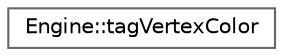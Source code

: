 digraph "Graphical Class Hierarchy"
{
 // LATEX_PDF_SIZE
  bgcolor="transparent";
  edge [fontname=Helvetica,fontsize=10,labelfontname=Helvetica,labelfontsize=10];
  node [fontname=Helvetica,fontsize=10,shape=box,height=0.2,width=0.4];
  rankdir="LR";
  Node0 [id="Node000000",label="Engine::tagVertexColor",height=0.2,width=0.4,color="grey40", fillcolor="white", style="filled",URL="$struct_engine_1_1tag_vertex_color.html",tooltip=" "];
}
